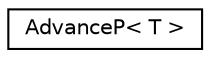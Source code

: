 digraph "Graphical Class Hierarchy"
{
 // LATEX_PDF_SIZE
  edge [fontname="Helvetica",fontsize="10",labelfontname="Helvetica",labelfontsize="10"];
  node [fontname="Helvetica",fontsize="10",shape=record];
  rankdir="LR";
  Node0 [label="AdvanceP\< T \>",height=0.2,width=0.4,color="black", fillcolor="white", style="filled",URL="$structAdvanceP.html",tooltip=" "];
}
